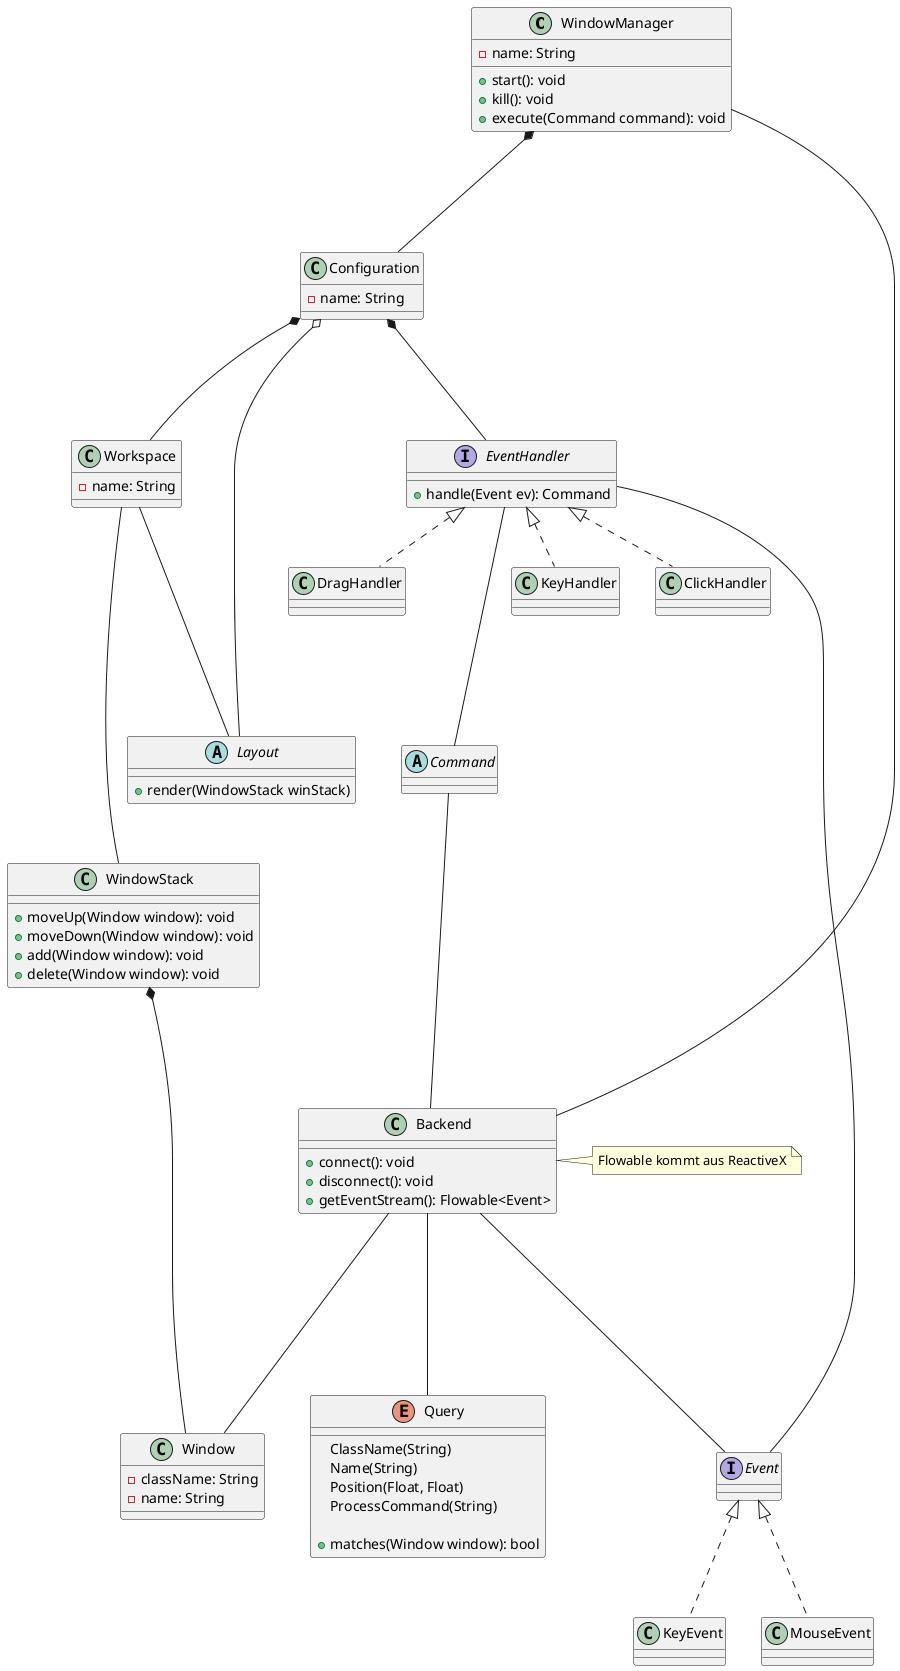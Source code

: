 @startuml
WindowManager *--- Configuration
WindowManager ---- Backend

class WindowManager {
	- name: String
	+ start(): void
	+ kill(): void
	+ execute(Command command): void
}

class Configuration {
	- name: String
}

Configuration *--- EventHandler
EventHandler ---- Event

EventHandler ---- Command

interface EventHandler {
	+ handle(Event ev): Command
}

class KeyHandler implements EventHandler
class ClickHandler implements EventHandler
class DragHandler implements EventHandler

Configuration *--- Workspace

Workspace ---- Layout
Workspace ---- WindowStack

class Workspace {
	- name: String
}

Configuration o--- Layout

abstract class Layout {
	+ render(WindowStack winStack)
}

Command ---- Backend

abstract class Command

note right of Backend : Flowable kommt aus ReactiveX

Backend ---- Query
Backend ---- Event
Backend ---- Window

class Backend {
	+ connect(): void
	+ disconnect(): void
	+ getEventStream(): Flowable<Event>
}

class Window {
	- className: String
	- name: String
}

WindowStack *--- Window

class WindowStack {
	+ moveUp(Window window): void
	+ moveDown(Window window): void
	+ add(Window window): void
	+ delete(Window window): void
}

interface Event
class KeyEvent implements Event
class MouseEvent implements Event

enum Query {
	ClassName(String)
	Name(String)
	Position(Float, Float)
	ProcessCommand(String)

	{method} + matches(Window window): bool
}
@enduml

